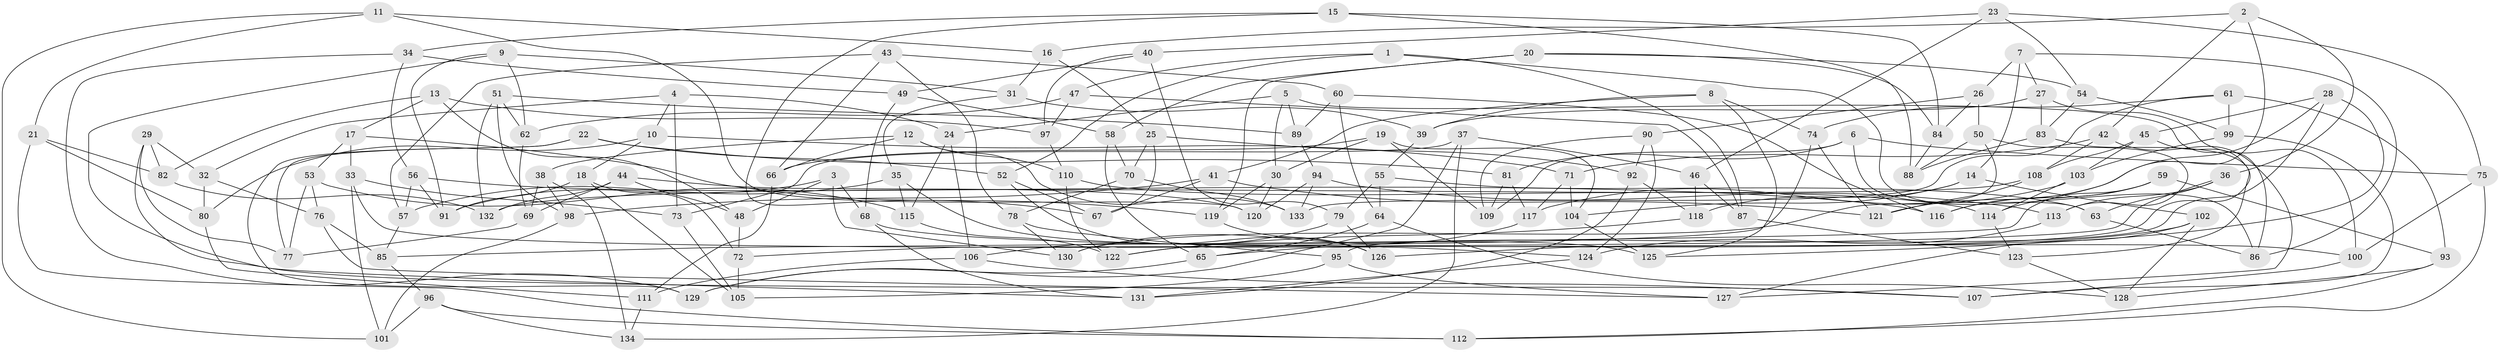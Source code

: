 // Generated by graph-tools (version 1.1) at 2025/50/03/09/25 03:50:57]
// undirected, 134 vertices, 268 edges
graph export_dot {
graph [start="1"]
  node [color=gray90,style=filled];
  1;
  2;
  3;
  4;
  5;
  6;
  7;
  8;
  9;
  10;
  11;
  12;
  13;
  14;
  15;
  16;
  17;
  18;
  19;
  20;
  21;
  22;
  23;
  24;
  25;
  26;
  27;
  28;
  29;
  30;
  31;
  32;
  33;
  34;
  35;
  36;
  37;
  38;
  39;
  40;
  41;
  42;
  43;
  44;
  45;
  46;
  47;
  48;
  49;
  50;
  51;
  52;
  53;
  54;
  55;
  56;
  57;
  58;
  59;
  60;
  61;
  62;
  63;
  64;
  65;
  66;
  67;
  68;
  69;
  70;
  71;
  72;
  73;
  74;
  75;
  76;
  77;
  78;
  79;
  80;
  81;
  82;
  83;
  84;
  85;
  86;
  87;
  88;
  89;
  90;
  91;
  92;
  93;
  94;
  95;
  96;
  97;
  98;
  99;
  100;
  101;
  102;
  103;
  104;
  105;
  106;
  107;
  108;
  109;
  110;
  111;
  112;
  113;
  114;
  115;
  116;
  117;
  118;
  119;
  120;
  121;
  122;
  123;
  124;
  125;
  126;
  127;
  128;
  129;
  130;
  131;
  132;
  133;
  134;
  1 -- 52;
  1 -- 47;
  1 -- 87;
  1 -- 86;
  2 -- 116;
  2 -- 42;
  2 -- 16;
  2 -- 36;
  3 -- 130;
  3 -- 68;
  3 -- 48;
  3 -- 91;
  4 -- 73;
  4 -- 32;
  4 -- 24;
  4 -- 10;
  5 -- 89;
  5 -- 30;
  5 -- 86;
  5 -- 24;
  6 -- 63;
  6 -- 75;
  6 -- 81;
  6 -- 109;
  7 -- 86;
  7 -- 26;
  7 -- 14;
  7 -- 27;
  8 -- 74;
  8 -- 41;
  8 -- 39;
  8 -- 125;
  9 -- 62;
  9 -- 31;
  9 -- 91;
  9 -- 107;
  10 -- 80;
  10 -- 71;
  10 -- 18;
  11 -- 16;
  11 -- 101;
  11 -- 120;
  11 -- 21;
  12 -- 38;
  12 -- 110;
  12 -- 66;
  12 -- 133;
  13 -- 97;
  13 -- 48;
  13 -- 17;
  13 -- 82;
  14 -- 102;
  14 -- 118;
  14 -- 104;
  15 -- 84;
  15 -- 88;
  15 -- 34;
  15 -- 67;
  16 -- 25;
  16 -- 31;
  17 -- 33;
  17 -- 53;
  17 -- 119;
  18 -- 91;
  18 -- 105;
  18 -- 72;
  19 -- 30;
  19 -- 109;
  19 -- 66;
  19 -- 104;
  20 -- 119;
  20 -- 54;
  20 -- 84;
  20 -- 58;
  21 -- 112;
  21 -- 80;
  21 -- 82;
  22 -- 129;
  22 -- 52;
  22 -- 81;
  22 -- 77;
  23 -- 54;
  23 -- 46;
  23 -- 40;
  23 -- 75;
  24 -- 106;
  24 -- 115;
  25 -- 70;
  25 -- 92;
  25 -- 67;
  26 -- 84;
  26 -- 90;
  26 -- 50;
  27 -- 100;
  27 -- 39;
  27 -- 83;
  28 -- 121;
  28 -- 125;
  28 -- 45;
  28 -- 95;
  29 -- 82;
  29 -- 131;
  29 -- 77;
  29 -- 32;
  30 -- 119;
  30 -- 120;
  31 -- 39;
  31 -- 35;
  32 -- 76;
  32 -- 80;
  33 -- 101;
  33 -- 124;
  33 -- 73;
  34 -- 129;
  34 -- 49;
  34 -- 56;
  35 -- 57;
  35 -- 125;
  35 -- 115;
  36 -- 63;
  36 -- 113;
  36 -- 72;
  37 -- 73;
  37 -- 129;
  37 -- 134;
  37 -- 46;
  38 -- 134;
  38 -- 98;
  38 -- 69;
  39 -- 55;
  40 -- 79;
  40 -- 49;
  40 -- 97;
  41 -- 121;
  41 -- 67;
  41 -- 98;
  42 -- 127;
  42 -- 71;
  42 -- 108;
  43 -- 78;
  43 -- 66;
  43 -- 60;
  43 -- 57;
  44 -- 69;
  44 -- 48;
  44 -- 132;
  44 -- 120;
  45 -- 103;
  45 -- 108;
  45 -- 65;
  46 -- 118;
  46 -- 87;
  47 -- 97;
  47 -- 62;
  47 -- 87;
  48 -- 72;
  49 -- 68;
  49 -- 58;
  50 -- 88;
  50 -- 130;
  50 -- 113;
  51 -- 89;
  51 -- 62;
  51 -- 98;
  51 -- 132;
  52 -- 126;
  52 -- 67;
  53 -- 77;
  53 -- 76;
  53 -- 115;
  54 -- 99;
  54 -- 83;
  55 -- 64;
  55 -- 79;
  55 -- 63;
  56 -- 57;
  56 -- 91;
  56 -- 116;
  57 -- 85;
  58 -- 70;
  58 -- 65;
  59 -- 93;
  59 -- 114;
  59 -- 116;
  59 -- 85;
  60 -- 64;
  60 -- 116;
  60 -- 89;
  61 -- 93;
  61 -- 133;
  61 -- 74;
  61 -- 99;
  62 -- 69;
  63 -- 86;
  64 -- 128;
  64 -- 65;
  65 -- 129;
  66 -- 111;
  68 -- 100;
  68 -- 131;
  69 -- 77;
  70 -- 78;
  70 -- 133;
  71 -- 117;
  71 -- 104;
  72 -- 105;
  73 -- 105;
  74 -- 121;
  74 -- 122;
  75 -- 112;
  75 -- 100;
  76 -- 85;
  76 -- 127;
  78 -- 130;
  78 -- 95;
  79 -- 126;
  79 -- 106;
  80 -- 111;
  81 -- 109;
  81 -- 117;
  82 -- 132;
  83 -- 88;
  83 -- 123;
  84 -- 88;
  85 -- 96;
  87 -- 123;
  89 -- 94;
  90 -- 124;
  90 -- 92;
  90 -- 109;
  92 -- 131;
  92 -- 118;
  93 -- 112;
  93 -- 128;
  94 -- 120;
  94 -- 133;
  94 -- 113;
  95 -- 105;
  95 -- 127;
  96 -- 112;
  96 -- 134;
  96 -- 101;
  97 -- 110;
  98 -- 101;
  99 -- 103;
  99 -- 107;
  100 -- 107;
  102 -- 128;
  102 -- 126;
  102 -- 127;
  103 -- 114;
  103 -- 117;
  104 -- 125;
  106 -- 111;
  106 -- 107;
  108 -- 121;
  108 -- 132;
  110 -- 122;
  110 -- 114;
  111 -- 134;
  113 -- 124;
  114 -- 123;
  115 -- 122;
  117 -- 130;
  118 -- 122;
  119 -- 126;
  123 -- 128;
  124 -- 131;
}
